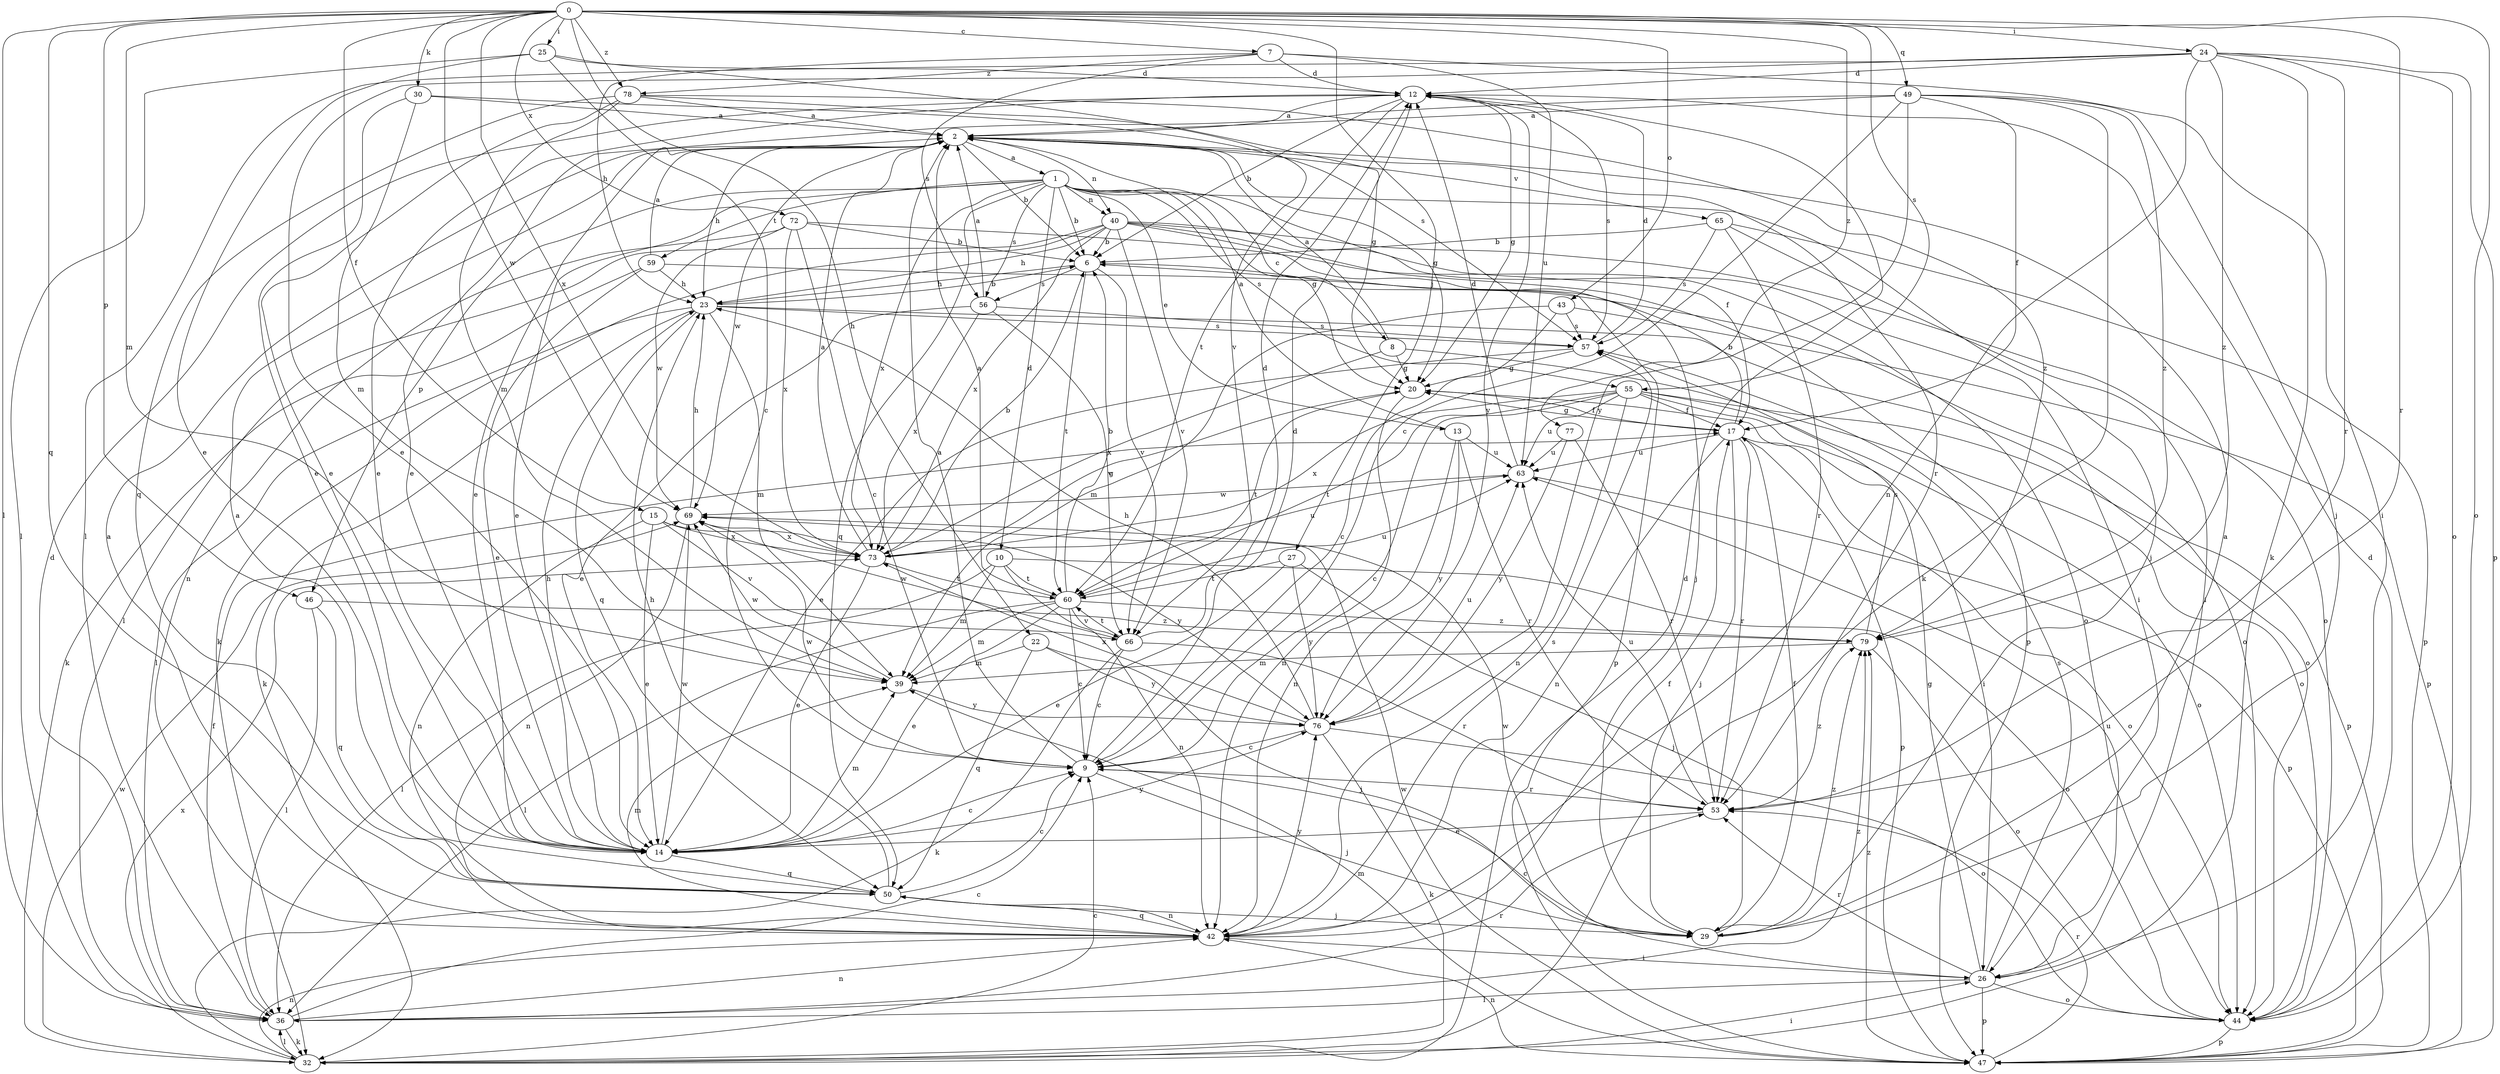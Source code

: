 strict digraph  {
0;
1;
2;
6;
7;
8;
9;
10;
12;
13;
14;
15;
17;
20;
22;
23;
24;
25;
26;
27;
29;
30;
32;
36;
39;
40;
42;
43;
44;
46;
47;
49;
50;
53;
55;
56;
57;
59;
60;
63;
65;
66;
69;
72;
73;
76;
77;
78;
79;
0 -> 7  [label=c];
0 -> 15  [label=f];
0 -> 22  [label=h];
0 -> 24  [label=i];
0 -> 25  [label=i];
0 -> 27  [label=j];
0 -> 30  [label=k];
0 -> 36  [label=l];
0 -> 39  [label=m];
0 -> 43  [label=o];
0 -> 44  [label=o];
0 -> 46  [label=p];
0 -> 49  [label=q];
0 -> 50  [label=q];
0 -> 53  [label=r];
0 -> 55  [label=s];
0 -> 69  [label=w];
0 -> 72  [label=x];
0 -> 73  [label=x];
0 -> 77  [label=z];
0 -> 78  [label=z];
1 -> 6  [label=b];
1 -> 8  [label=c];
1 -> 10  [label=d];
1 -> 13  [label=e];
1 -> 14  [label=e];
1 -> 17  [label=f];
1 -> 20  [label=g];
1 -> 29  [label=j];
1 -> 40  [label=n];
1 -> 46  [label=p];
1 -> 50  [label=q];
1 -> 55  [label=s];
1 -> 56  [label=s];
1 -> 59  [label=t];
1 -> 73  [label=x];
2 -> 1  [label=a];
2 -> 6  [label=b];
2 -> 14  [label=e];
2 -> 20  [label=g];
2 -> 23  [label=h];
2 -> 40  [label=n];
2 -> 53  [label=r];
2 -> 65  [label=v];
2 -> 69  [label=w];
6 -> 23  [label=h];
6 -> 47  [label=p];
6 -> 56  [label=s];
6 -> 60  [label=t];
6 -> 66  [label=v];
7 -> 12  [label=d];
7 -> 23  [label=h];
7 -> 26  [label=i];
7 -> 56  [label=s];
7 -> 63  [label=u];
7 -> 78  [label=z];
8 -> 2  [label=a];
8 -> 20  [label=g];
8 -> 44  [label=o];
8 -> 73  [label=x];
9 -> 2  [label=a];
9 -> 12  [label=d];
9 -> 29  [label=j];
9 -> 53  [label=r];
9 -> 69  [label=w];
10 -> 36  [label=l];
10 -> 39  [label=m];
10 -> 42  [label=n];
10 -> 44  [label=o];
10 -> 60  [label=t];
12 -> 2  [label=a];
12 -> 6  [label=b];
12 -> 14  [label=e];
12 -> 20  [label=g];
12 -> 57  [label=s];
12 -> 60  [label=t];
12 -> 76  [label=y];
13 -> 2  [label=a];
13 -> 42  [label=n];
13 -> 53  [label=r];
13 -> 63  [label=u];
13 -> 76  [label=y];
14 -> 9  [label=c];
14 -> 23  [label=h];
14 -> 39  [label=m];
14 -> 50  [label=q];
14 -> 69  [label=w];
14 -> 76  [label=y];
15 -> 14  [label=e];
15 -> 42  [label=n];
15 -> 66  [label=v];
15 -> 73  [label=x];
15 -> 76  [label=y];
17 -> 6  [label=b];
17 -> 20  [label=g];
17 -> 29  [label=j];
17 -> 42  [label=n];
17 -> 44  [label=o];
17 -> 47  [label=p];
17 -> 53  [label=r];
17 -> 63  [label=u];
20 -> 17  [label=f];
20 -> 42  [label=n];
20 -> 60  [label=t];
22 -> 29  [label=j];
22 -> 39  [label=m];
22 -> 50  [label=q];
22 -> 76  [label=y];
23 -> 6  [label=b];
23 -> 32  [label=k];
23 -> 36  [label=l];
23 -> 39  [label=m];
23 -> 44  [label=o];
23 -> 50  [label=q];
23 -> 57  [label=s];
24 -> 12  [label=d];
24 -> 14  [label=e];
24 -> 32  [label=k];
24 -> 36  [label=l];
24 -> 42  [label=n];
24 -> 44  [label=o];
24 -> 47  [label=p];
24 -> 53  [label=r];
24 -> 79  [label=z];
25 -> 9  [label=c];
25 -> 12  [label=d];
25 -> 14  [label=e];
25 -> 36  [label=l];
25 -> 66  [label=v];
26 -> 9  [label=c];
26 -> 20  [label=g];
26 -> 36  [label=l];
26 -> 44  [label=o];
26 -> 47  [label=p];
26 -> 53  [label=r];
26 -> 57  [label=s];
26 -> 63  [label=u];
27 -> 14  [label=e];
27 -> 29  [label=j];
27 -> 60  [label=t];
27 -> 76  [label=y];
29 -> 2  [label=a];
29 -> 17  [label=f];
29 -> 69  [label=w];
29 -> 79  [label=z];
30 -> 2  [label=a];
30 -> 14  [label=e];
30 -> 39  [label=m];
30 -> 57  [label=s];
32 -> 9  [label=c];
32 -> 12  [label=d];
32 -> 26  [label=i];
32 -> 36  [label=l];
32 -> 42  [label=n];
32 -> 69  [label=w];
32 -> 73  [label=x];
36 -> 9  [label=c];
36 -> 12  [label=d];
36 -> 17  [label=f];
36 -> 32  [label=k];
36 -> 42  [label=n];
36 -> 53  [label=r];
36 -> 79  [label=z];
39 -> 69  [label=w];
39 -> 76  [label=y];
40 -> 6  [label=b];
40 -> 23  [label=h];
40 -> 26  [label=i];
40 -> 29  [label=j];
40 -> 32  [label=k];
40 -> 36  [label=l];
40 -> 44  [label=o];
40 -> 47  [label=p];
40 -> 66  [label=v];
40 -> 73  [label=x];
42 -> 2  [label=a];
42 -> 17  [label=f];
42 -> 26  [label=i];
42 -> 39  [label=m];
42 -> 50  [label=q];
42 -> 57  [label=s];
42 -> 76  [label=y];
43 -> 9  [label=c];
43 -> 39  [label=m];
43 -> 47  [label=p];
43 -> 57  [label=s];
44 -> 12  [label=d];
44 -> 47  [label=p];
46 -> 36  [label=l];
46 -> 50  [label=q];
46 -> 79  [label=z];
47 -> 39  [label=m];
47 -> 42  [label=n];
47 -> 53  [label=r];
47 -> 69  [label=w];
47 -> 79  [label=z];
49 -> 2  [label=a];
49 -> 9  [label=c];
49 -> 14  [label=e];
49 -> 17  [label=f];
49 -> 29  [label=j];
49 -> 32  [label=k];
49 -> 76  [label=y];
49 -> 79  [label=z];
50 -> 2  [label=a];
50 -> 9  [label=c];
50 -> 23  [label=h];
50 -> 29  [label=j];
50 -> 42  [label=n];
53 -> 14  [label=e];
53 -> 63  [label=u];
53 -> 79  [label=z];
55 -> 9  [label=c];
55 -> 17  [label=f];
55 -> 26  [label=i];
55 -> 42  [label=n];
55 -> 44  [label=o];
55 -> 47  [label=p];
55 -> 60  [label=t];
55 -> 63  [label=u];
55 -> 73  [label=x];
56 -> 2  [label=a];
56 -> 14  [label=e];
56 -> 57  [label=s];
56 -> 66  [label=v];
56 -> 73  [label=x];
57 -> 12  [label=d];
57 -> 14  [label=e];
57 -> 20  [label=g];
59 -> 2  [label=a];
59 -> 14  [label=e];
59 -> 23  [label=h];
59 -> 32  [label=k];
59 -> 44  [label=o];
60 -> 2  [label=a];
60 -> 6  [label=b];
60 -> 9  [label=c];
60 -> 14  [label=e];
60 -> 36  [label=l];
60 -> 39  [label=m];
60 -> 63  [label=u];
60 -> 66  [label=v];
60 -> 79  [label=z];
63 -> 12  [label=d];
63 -> 47  [label=p];
63 -> 69  [label=w];
65 -> 6  [label=b];
65 -> 26  [label=i];
65 -> 47  [label=p];
65 -> 53  [label=r];
65 -> 57  [label=s];
66 -> 9  [label=c];
66 -> 12  [label=d];
66 -> 32  [label=k];
66 -> 53  [label=r];
66 -> 60  [label=t];
66 -> 69  [label=w];
69 -> 23  [label=h];
69 -> 42  [label=n];
69 -> 73  [label=x];
72 -> 6  [label=b];
72 -> 9  [label=c];
72 -> 42  [label=n];
72 -> 44  [label=o];
72 -> 69  [label=w];
72 -> 73  [label=x];
73 -> 2  [label=a];
73 -> 6  [label=b];
73 -> 14  [label=e];
73 -> 20  [label=g];
73 -> 60  [label=t];
73 -> 63  [label=u];
76 -> 9  [label=c];
76 -> 23  [label=h];
76 -> 32  [label=k];
76 -> 44  [label=o];
76 -> 63  [label=u];
76 -> 73  [label=x];
77 -> 53  [label=r];
77 -> 63  [label=u];
77 -> 76  [label=y];
78 -> 2  [label=a];
78 -> 14  [label=e];
78 -> 20  [label=g];
78 -> 39  [label=m];
78 -> 50  [label=q];
78 -> 79  [label=z];
79 -> 39  [label=m];
79 -> 44  [label=o];
79 -> 57  [label=s];
}
